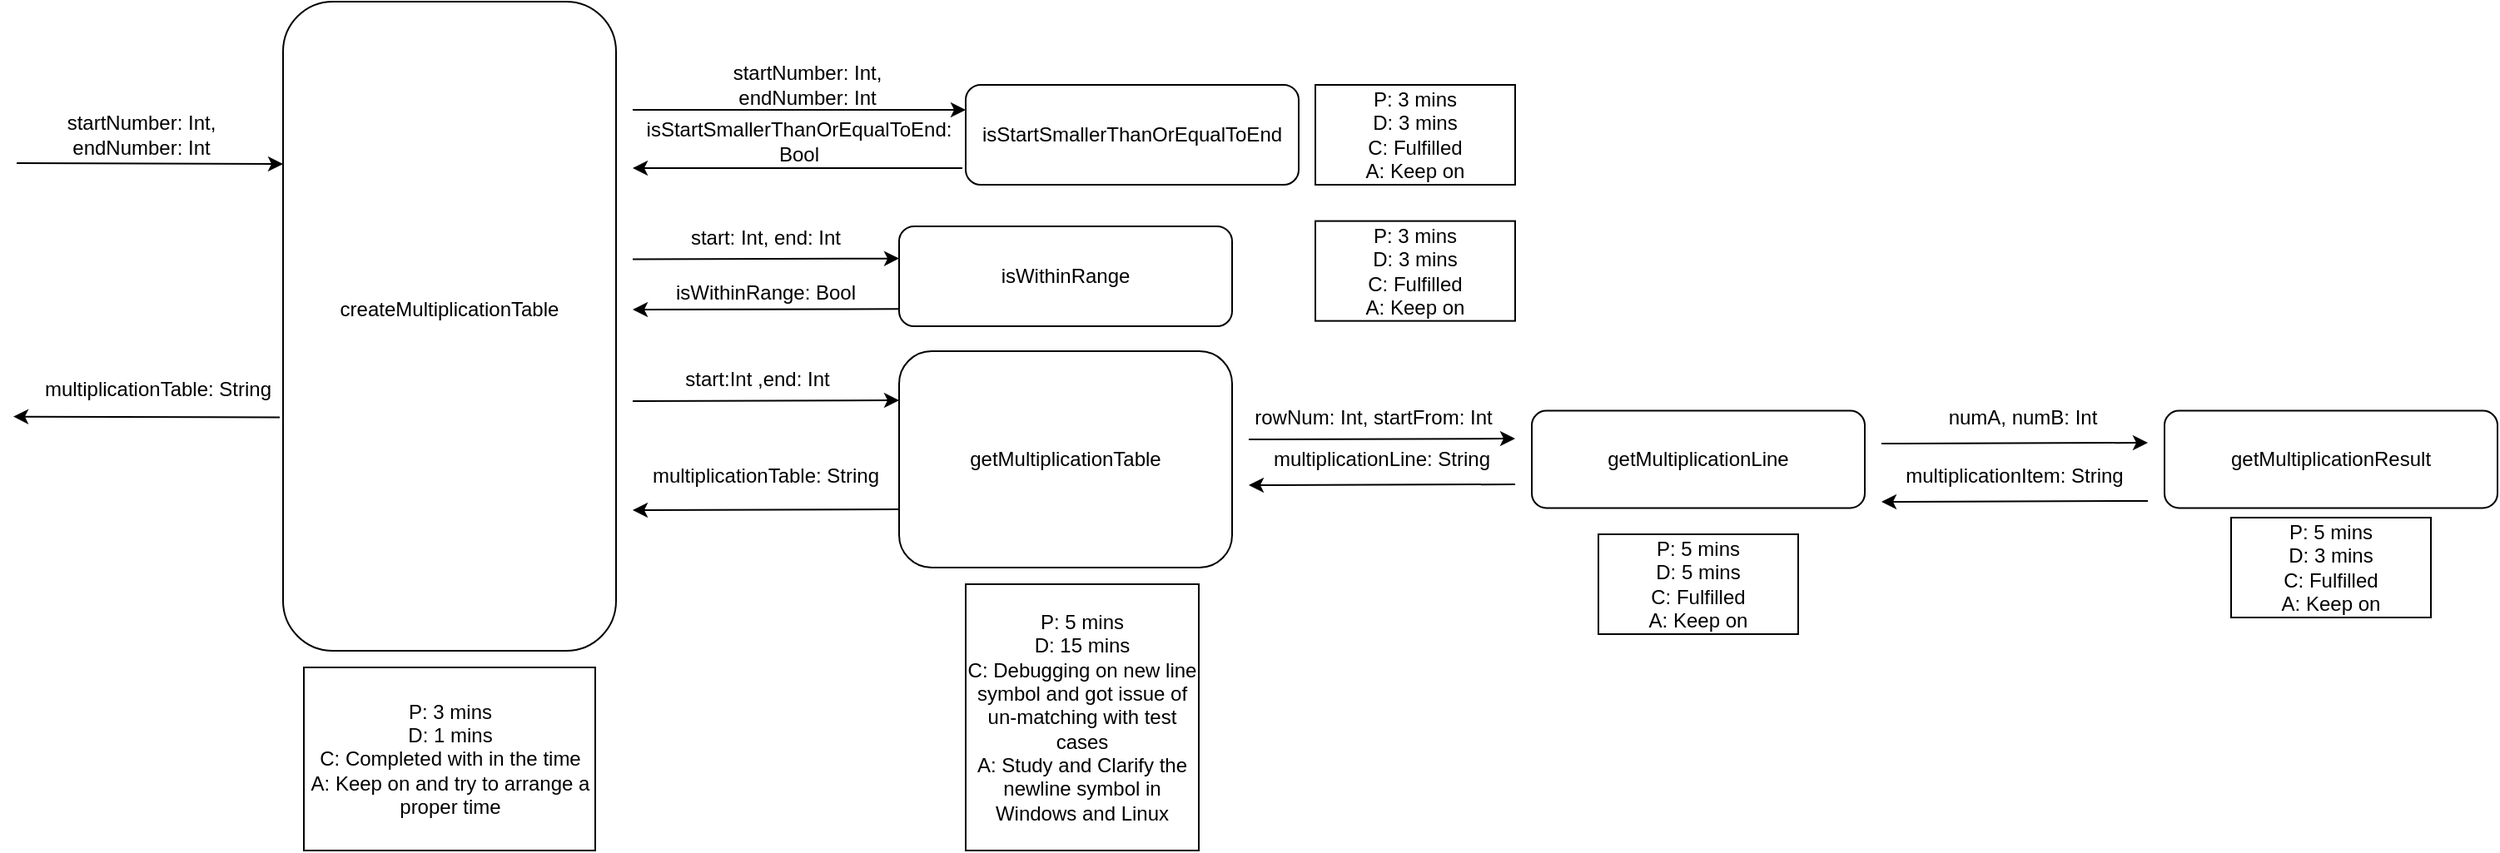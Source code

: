 <mxfile version="13.4.5" type="device"><diagram id="Ym4EWJda5gXxcmRvQlMM" name="Page-1"><mxGraphModel dx="1326" dy="806" grid="1" gridSize="10" guides="1" tooltips="1" connect="1" arrows="1" fold="1" page="1" pageScale="1" pageWidth="850" pageHeight="1100" math="0" shadow="0"><root><mxCell id="0"/><mxCell id="1" parent="0"/><mxCell id="DYYdqChvZEuirbY6M6x--1" value="" style="rounded=1;whiteSpace=wrap;html=1;" parent="1" vertex="1"><mxGeometry x="240" y="70" width="200" height="390" as="geometry"/></mxCell><mxCell id="DYYdqChvZEuirbY6M6x--3" value="" style="endArrow=classic;html=1;exitX=0;exitY=0.75;exitDx=0;exitDy=0;" parent="1" edge="1"><mxGeometry width="50" height="50" relative="1" as="geometry"><mxPoint x="238" y="319.81" as="sourcePoint"/><mxPoint x="78" y="319.31" as="targetPoint"/></mxGeometry></mxCell><mxCell id="DYYdqChvZEuirbY6M6x--5" value="createMultiplicationTable" style="text;html=1;strokeColor=none;fillColor=none;align=center;verticalAlign=middle;whiteSpace=wrap;rounded=0;" parent="1" vertex="1"><mxGeometry x="265" y="245.0" width="150" height="20" as="geometry"/></mxCell><mxCell id="DYYdqChvZEuirbY6M6x--8" value="multiplicationTable: String" style="text;html=1;strokeColor=none;fillColor=none;align=center;verticalAlign=middle;whiteSpace=wrap;rounded=0;" parent="1" vertex="1"><mxGeometry x="90" y="293.11" width="150" height="20" as="geometry"/></mxCell><mxCell id="DYYdqChvZEuirbY6M6x--9" value="" style="rounded=1;whiteSpace=wrap;html=1;" parent="1" vertex="1"><mxGeometry x="650" y="120" width="200" height="60" as="geometry"/></mxCell><mxCell id="DYYdqChvZEuirbY6M6x--10" value="isStartSmallerThanOrEqualToEnd" style="text;html=1;strokeColor=none;fillColor=none;align=center;verticalAlign=middle;whiteSpace=wrap;rounded=0;" parent="1" vertex="1"><mxGeometry x="675" y="140" width="150" height="20" as="geometry"/></mxCell><mxCell id="DYYdqChvZEuirbY6M6x--11" value="" style="endArrow=classic;html=1;entryX=0;entryY=0.25;entryDx=0;entryDy=0;" parent="1" target="DYYdqChvZEuirbY6M6x--9" edge="1"><mxGeometry width="50" height="50" relative="1" as="geometry"><mxPoint x="450" y="135" as="sourcePoint"/><mxPoint x="610" y="139.31" as="targetPoint"/></mxGeometry></mxCell><mxCell id="DYYdqChvZEuirbY6M6x--12" value="startNumber: Int, endNumber: Int" style="text;html=1;strokeColor=none;fillColor=none;align=center;verticalAlign=middle;whiteSpace=wrap;rounded=0;" parent="1" vertex="1"><mxGeometry x="480" y="110" width="150" height="20" as="geometry"/></mxCell><mxCell id="DYYdqChvZEuirbY6M6x--13" value="" style="endArrow=classic;html=1;" parent="1" edge="1"><mxGeometry width="50" height="50" relative="1" as="geometry"><mxPoint x="648" y="170" as="sourcePoint"/><mxPoint x="450" y="170" as="targetPoint"/></mxGeometry></mxCell><mxCell id="DYYdqChvZEuirbY6M6x--14" value="isStartSmallerThanOrEqualToEnd: Bool" style="text;html=1;strokeColor=none;fillColor=none;align=center;verticalAlign=middle;whiteSpace=wrap;rounded=0;" parent="1" vertex="1"><mxGeometry x="450" y="144" width="200" height="20" as="geometry"/></mxCell><mxCell id="DYYdqChvZEuirbY6M6x--15" value="" style="rounded=1;whiteSpace=wrap;html=1;" parent="1" vertex="1"><mxGeometry x="610" y="205" width="200" height="60" as="geometry"/></mxCell><mxCell id="DYYdqChvZEuirbY6M6x--16" value="isWithinRange" style="text;html=1;strokeColor=none;fillColor=none;align=center;verticalAlign=middle;whiteSpace=wrap;rounded=0;" parent="1" vertex="1"><mxGeometry x="635" y="225" width="150" height="20" as="geometry"/></mxCell><mxCell id="DYYdqChvZEuirbY6M6x--17" value="" style="endArrow=classic;html=1;entryX=0;entryY=0.25;entryDx=0;entryDy=0;" parent="1" edge="1"><mxGeometry width="50" height="50" relative="1" as="geometry"><mxPoint x="450" y="224.81" as="sourcePoint"/><mxPoint x="610.0" y="224.31" as="targetPoint"/></mxGeometry></mxCell><mxCell id="DYYdqChvZEuirbY6M6x--18" value="start: Int, end: Int" style="text;html=1;strokeColor=none;fillColor=none;align=center;verticalAlign=middle;whiteSpace=wrap;rounded=0;" parent="1" vertex="1"><mxGeometry x="480" y="201.81" width="100" height="20" as="geometry"/></mxCell><mxCell id="DYYdqChvZEuirbY6M6x--19" value="" style="endArrow=classic;html=1;exitX=0;exitY=0.75;exitDx=0;exitDy=0;" parent="1" edge="1"><mxGeometry width="50" height="50" relative="1" as="geometry"><mxPoint x="610.0" y="254.66" as="sourcePoint"/><mxPoint x="450" y="255" as="targetPoint"/></mxGeometry></mxCell><mxCell id="DYYdqChvZEuirbY6M6x--20" value="isWithinRange: Bool" style="text;html=1;strokeColor=none;fillColor=none;align=center;verticalAlign=middle;whiteSpace=wrap;rounded=0;" parent="1" vertex="1"><mxGeometry x="455" y="235" width="150" height="20" as="geometry"/></mxCell><mxCell id="DYYdqChvZEuirbY6M6x--27" value="getMultiplicationTable" style="rounded=1;whiteSpace=wrap;html=1;" parent="1" vertex="1"><mxGeometry x="610" y="280" width="200" height="130" as="geometry"/></mxCell><mxCell id="DYYdqChvZEuirbY6M6x--28" value="" style="endArrow=classic;html=1;entryX=0;entryY=0.25;entryDx=0;entryDy=0;" parent="1" edge="1"><mxGeometry width="50" height="50" relative="1" as="geometry"><mxPoint x="450" y="310.0" as="sourcePoint"/><mxPoint x="610.0" y="309.5" as="targetPoint"/></mxGeometry></mxCell><mxCell id="DYYdqChvZEuirbY6M6x--29" value="start:Int ,end: Int" style="text;html=1;strokeColor=none;fillColor=none;align=center;verticalAlign=middle;whiteSpace=wrap;rounded=0;" parent="1" vertex="1"><mxGeometry x="480" y="287" width="90" height="20" as="geometry"/></mxCell><mxCell id="DYYdqChvZEuirbY6M6x--32" value="" style="endArrow=classic;html=1;exitX=0;exitY=0.75;exitDx=0;exitDy=0;" parent="1" edge="1"><mxGeometry width="50" height="50" relative="1" as="geometry"><mxPoint x="610.0" y="375.0" as="sourcePoint"/><mxPoint x="450" y="375.5" as="targetPoint"/></mxGeometry></mxCell><mxCell id="DYYdqChvZEuirbY6M6x--33" value="multiplicationTable: String" style="text;html=1;strokeColor=none;fillColor=none;align=center;verticalAlign=middle;whiteSpace=wrap;rounded=0;" parent="1" vertex="1"><mxGeometry x="455" y="345" width="150" height="20" as="geometry"/></mxCell><mxCell id="DYYdqChvZEuirbY6M6x--35" value="getMultiplicationLine" style="rounded=1;whiteSpace=wrap;html=1;" parent="1" vertex="1"><mxGeometry x="990" y="315.8" width="200" height="58.4" as="geometry"/></mxCell><mxCell id="DYYdqChvZEuirbY6M6x--36" value="" style="endArrow=classic;html=1;entryX=0;entryY=0.25;entryDx=0;entryDy=0;" parent="1" edge="1"><mxGeometry width="50" height="50" relative="1" as="geometry"><mxPoint x="820" y="333" as="sourcePoint"/><mxPoint x="980.0" y="332.5" as="targetPoint"/></mxGeometry></mxCell><mxCell id="DYYdqChvZEuirbY6M6x--37" value="rowNum: Int, startFrom: Int" style="text;html=1;strokeColor=none;fillColor=none;align=center;verticalAlign=middle;whiteSpace=wrap;rounded=0;" parent="1" vertex="1"><mxGeometry x="815" y="310" width="160" height="20" as="geometry"/></mxCell><mxCell id="DYYdqChvZEuirbY6M6x--38" value="" style="endArrow=classic;html=1;exitX=0;exitY=0.75;exitDx=0;exitDy=0;" parent="1" edge="1"><mxGeometry width="50" height="50" relative="1" as="geometry"><mxPoint x="980.0" y="360.0" as="sourcePoint"/><mxPoint x="820" y="360.5" as="targetPoint"/></mxGeometry></mxCell><mxCell id="DYYdqChvZEuirbY6M6x--39" value="multiplicationLine: String" style="text;html=1;strokeColor=none;fillColor=none;align=center;verticalAlign=middle;whiteSpace=wrap;rounded=0;" parent="1" vertex="1"><mxGeometry x="825" y="335" width="150" height="20" as="geometry"/></mxCell><mxCell id="DYYdqChvZEuirbY6M6x--40" value="getMultiplicationResult" style="rounded=1;whiteSpace=wrap;html=1;" parent="1" vertex="1"><mxGeometry x="1370" y="315.8" width="200" height="58.4" as="geometry"/></mxCell><mxCell id="DYYdqChvZEuirbY6M6x--41" value="" style="endArrow=classic;html=1;entryX=0;entryY=0.25;entryDx=0;entryDy=0;" parent="1" edge="1"><mxGeometry width="50" height="50" relative="1" as="geometry"><mxPoint x="1200.0" y="335.5" as="sourcePoint"/><mxPoint x="1360.0" y="335.0" as="targetPoint"/></mxGeometry></mxCell><mxCell id="DYYdqChvZEuirbY6M6x--42" value="numA, numB: Int" style="text;html=1;strokeColor=none;fillColor=none;align=center;verticalAlign=middle;whiteSpace=wrap;rounded=0;" parent="1" vertex="1"><mxGeometry x="1210" y="310" width="150" height="20" as="geometry"/></mxCell><mxCell id="DYYdqChvZEuirbY6M6x--43" value="" style="endArrow=classic;html=1;exitX=0;exitY=0.75;exitDx=0;exitDy=0;" parent="1" edge="1"><mxGeometry width="50" height="50" relative="1" as="geometry"><mxPoint x="1360.0" y="370.0" as="sourcePoint"/><mxPoint x="1200.0" y="370.5" as="targetPoint"/></mxGeometry></mxCell><mxCell id="DYYdqChvZEuirbY6M6x--44" value="multiplicationItem: String" style="text;html=1;strokeColor=none;fillColor=none;align=center;verticalAlign=middle;whiteSpace=wrap;rounded=0;" parent="1" vertex="1"><mxGeometry x="1205" y="345" width="150" height="20" as="geometry"/></mxCell><mxCell id="DYYdqChvZEuirbY6M6x--48" value="" style="endArrow=classic;html=1;entryX=0;entryY=0.25;entryDx=0;entryDy=0;" parent="1" target="DYYdqChvZEuirbY6M6x--1" edge="1"><mxGeometry width="50" height="50" relative="1" as="geometry"><mxPoint x="80" y="167" as="sourcePoint"/><mxPoint x="60" y="180.0" as="targetPoint"/></mxGeometry></mxCell><mxCell id="DYYdqChvZEuirbY6M6x--49" value="startNumber: Int, endNumber: Int" style="text;html=1;strokeColor=none;fillColor=none;align=center;verticalAlign=middle;whiteSpace=wrap;rounded=0;" parent="1" vertex="1"><mxGeometry x="80" y="140" width="150" height="20" as="geometry"/></mxCell><mxCell id="DYYdqChvZEuirbY6M6x--50" value="P: 3 mins&lt;br&gt;D: 1 mins&lt;br&gt;C: Completed with in the time&lt;br&gt;A: Keep on and try to arrange a proper time" style="rounded=0;whiteSpace=wrap;html=1;" parent="1" vertex="1"><mxGeometry x="252.5" y="470" width="175" height="110" as="geometry"/></mxCell><mxCell id="DYYdqChvZEuirbY6M6x--51" value="P: 3 mins&lt;br&gt;D: 3 mins&lt;br&gt;C: Fulfilled&lt;br&gt;A: Keep on" style="rounded=0;whiteSpace=wrap;html=1;" parent="1" vertex="1"><mxGeometry x="860" y="120" width="120" height="60" as="geometry"/></mxCell><mxCell id="DYYdqChvZEuirbY6M6x--52" value="P: 3 mins&lt;br&gt;D: 3 mins&lt;br&gt;C: Fulfilled&lt;br&gt;A: Keep on" style="rounded=0;whiteSpace=wrap;html=1;" parent="1" vertex="1"><mxGeometry x="860" y="201.81" width="120" height="60" as="geometry"/></mxCell><mxCell id="DYYdqChvZEuirbY6M6x--53" value="P: 5 mins&lt;br&gt;D: 3 mins&lt;br&gt;C: Fulfilled&lt;br&gt;A: Keep on" style="rounded=0;whiteSpace=wrap;html=1;" parent="1" vertex="1"><mxGeometry x="1410" y="380" width="120" height="60" as="geometry"/></mxCell><mxCell id="DYYdqChvZEuirbY6M6x--54" value="P: 5 mins&lt;br&gt;D: 5 mins&lt;br&gt;C: Fulfilled&lt;br&gt;A: Keep on" style="rounded=0;whiteSpace=wrap;html=1;" parent="1" vertex="1"><mxGeometry x="1030" y="390" width="120" height="60" as="geometry"/></mxCell><mxCell id="DYYdqChvZEuirbY6M6x--55" value="P: 5 mins&lt;br&gt;D: 15 mins&lt;br&gt;C: Debugging on new line symbol and got issue of un-matching with test cases&lt;br&gt;A: Study and Clarify the newline symbol in Windows and Linux" style="rounded=0;whiteSpace=wrap;html=1;" parent="1" vertex="1"><mxGeometry x="650" y="420" width="140" height="160" as="geometry"/></mxCell></root></mxGraphModel></diagram></mxfile>
